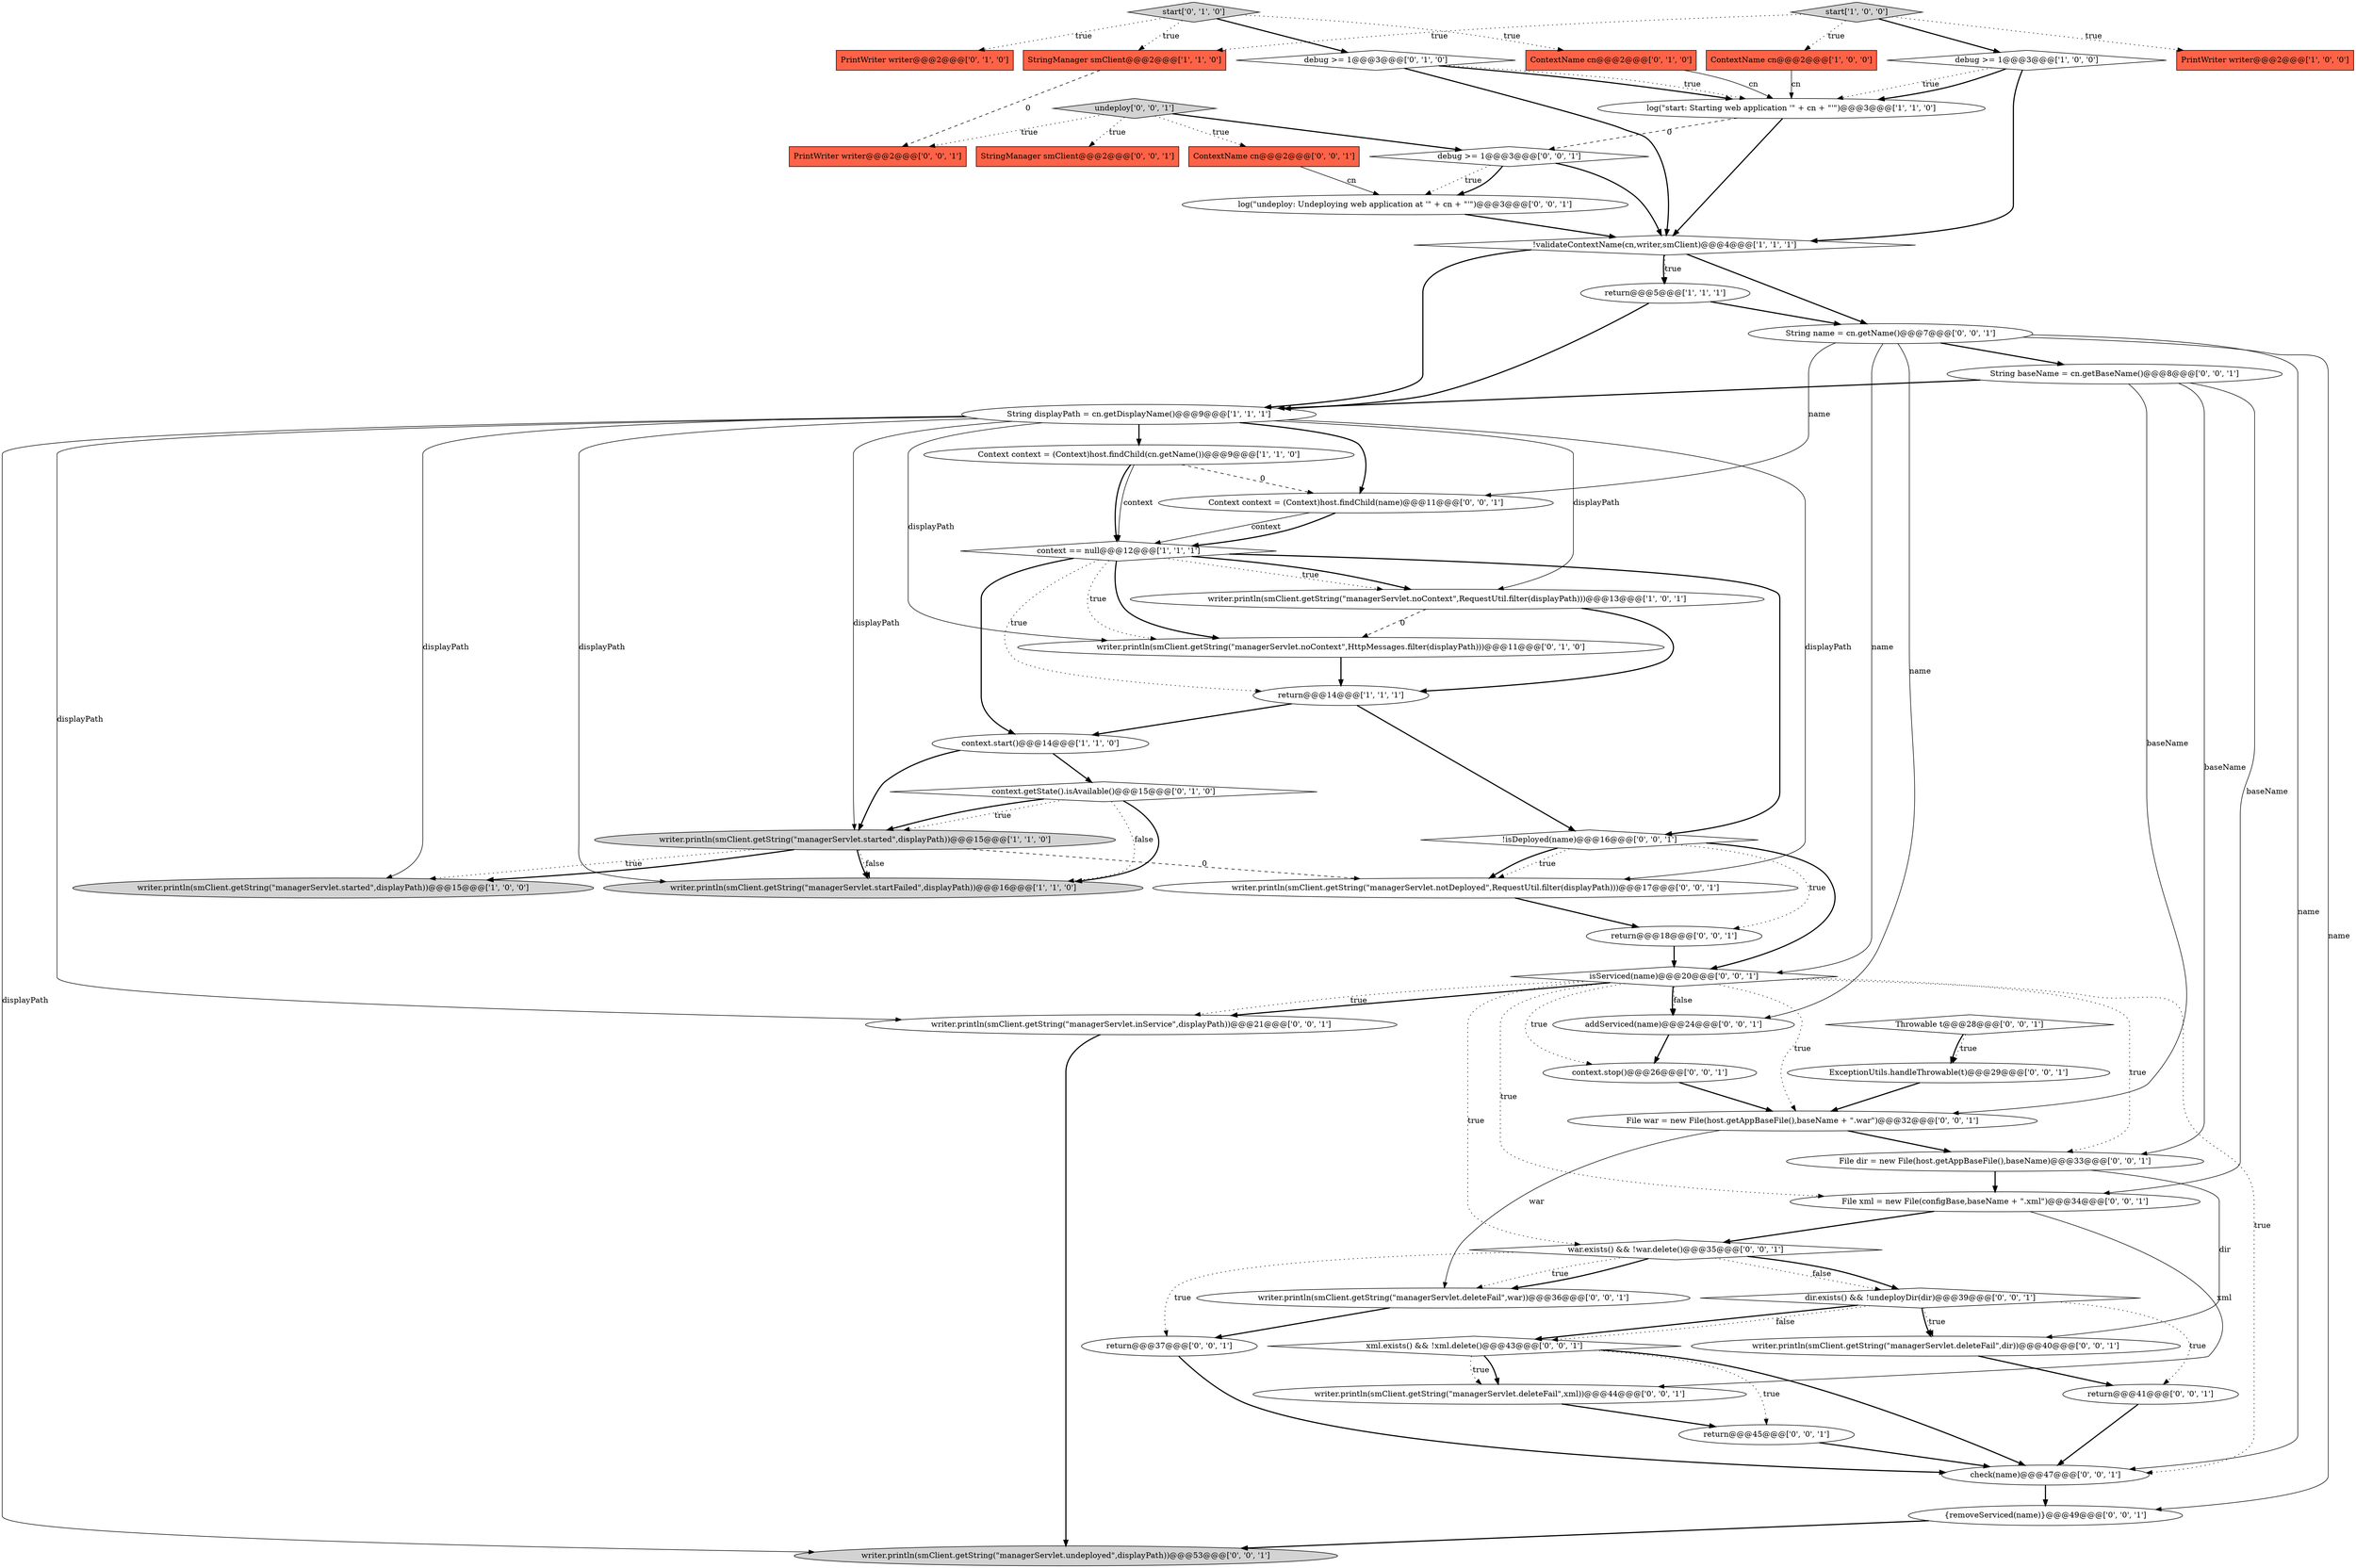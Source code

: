digraph {
53 [style = filled, label = "Context context = (Context)host.findChild(name)@@@11@@@['0', '0', '1']", fillcolor = white, shape = ellipse image = "AAA0AAABBB3BBB"];
30 [style = filled, label = "context.stop()@@@26@@@['0', '0', '1']", fillcolor = white, shape = ellipse image = "AAA0AAABBB3BBB"];
12 [style = filled, label = "String displayPath = cn.getDisplayName()@@@9@@@['1', '1', '1']", fillcolor = white, shape = ellipse image = "AAA0AAABBB1BBB"];
14 [style = filled, label = "log(\"start: Starting web application '\" + cn + \"'\")@@@3@@@['1', '1', '0']", fillcolor = white, shape = ellipse image = "AAA0AAABBB1BBB"];
0 [style = filled, label = "context.start()@@@14@@@['1', '1', '0']", fillcolor = white, shape = ellipse image = "AAA0AAABBB1BBB"];
41 [style = filled, label = "return@@@37@@@['0', '0', '1']", fillcolor = white, shape = ellipse image = "AAA0AAABBB3BBB"];
26 [style = filled, label = "File war = new File(host.getAppBaseFile(),baseName + \".war\")@@@32@@@['0', '0', '1']", fillcolor = white, shape = ellipse image = "AAA0AAABBB3BBB"];
6 [style = filled, label = "writer.println(smClient.getString(\"managerServlet.noContext\",RequestUtil.filter(displayPath)))@@@13@@@['1', '0', '1']", fillcolor = white, shape = ellipse image = "AAA0AAABBB1BBB"];
5 [style = filled, label = "Context context = (Context)host.findChild(cn.getName())@@@9@@@['1', '1', '0']", fillcolor = white, shape = ellipse image = "AAA0AAABBB1BBB"];
19 [style = filled, label = "context.getState().isAvailable()@@@15@@@['0', '1', '0']", fillcolor = white, shape = diamond image = "AAA0AAABBB2BBB"];
48 [style = filled, label = "return@@@18@@@['0', '0', '1']", fillcolor = white, shape = ellipse image = "AAA0AAABBB3BBB"];
38 [style = filled, label = "writer.println(smClient.getString(\"managerServlet.inService\",displayPath))@@@21@@@['0', '0', '1']", fillcolor = white, shape = ellipse image = "AAA0AAABBB3BBB"];
10 [style = filled, label = "return@@@5@@@['1', '1', '1']", fillcolor = white, shape = ellipse image = "AAA0AAABBB1BBB"];
42 [style = filled, label = "{removeServiced(name)}@@@49@@@['0', '0', '1']", fillcolor = white, shape = ellipse image = "AAA0AAABBB3BBB"];
46 [style = filled, label = "writer.println(smClient.getString(\"managerServlet.deleteFail\",dir))@@@40@@@['0', '0', '1']", fillcolor = white, shape = ellipse image = "AAA0AAABBB3BBB"];
17 [style = filled, label = "start['0', '1', '0']", fillcolor = lightgray, shape = diamond image = "AAA0AAABBB2BBB"];
11 [style = filled, label = "writer.println(smClient.getString(\"managerServlet.started\",displayPath))@@@15@@@['1', '1', '0']", fillcolor = lightgray, shape = ellipse image = "AAA0AAABBB1BBB"];
45 [style = filled, label = "writer.println(smClient.getString(\"managerServlet.deleteFail\",xml))@@@44@@@['0', '0', '1']", fillcolor = white, shape = ellipse image = "AAA0AAABBB3BBB"];
7 [style = filled, label = "PrintWriter writer@@@2@@@['1', '0', '0']", fillcolor = tomato, shape = box image = "AAA0AAABBB1BBB"];
47 [style = filled, label = "StringManager smClient@@@2@@@['0', '0', '1']", fillcolor = tomato, shape = box image = "AAA0AAABBB3BBB"];
54 [style = filled, label = "undeploy['0', '0', '1']", fillcolor = lightgray, shape = diamond image = "AAA0AAABBB3BBB"];
3 [style = filled, label = "return@@@14@@@['1', '1', '1']", fillcolor = white, shape = ellipse image = "AAA0AAABBB1BBB"];
18 [style = filled, label = "writer.println(smClient.getString(\"managerServlet.noContext\",HttpMessages.filter(displayPath)))@@@11@@@['0', '1', '0']", fillcolor = white, shape = ellipse image = "AAA1AAABBB2BBB"];
36 [style = filled, label = "String baseName = cn.getBaseName()@@@8@@@['0', '0', '1']", fillcolor = white, shape = ellipse image = "AAA0AAABBB3BBB"];
27 [style = filled, label = "war.exists() && !war.delete()@@@35@@@['0', '0', '1']", fillcolor = white, shape = diamond image = "AAA0AAABBB3BBB"];
28 [style = filled, label = "String name = cn.getName()@@@7@@@['0', '0', '1']", fillcolor = white, shape = ellipse image = "AAA0AAABBB3BBB"];
51 [style = filled, label = "writer.println(smClient.getString(\"managerServlet.undeployed\",displayPath))@@@53@@@['0', '0', '1']", fillcolor = lightgray, shape = ellipse image = "AAA0AAABBB3BBB"];
33 [style = filled, label = "xml.exists() && !xml.delete()@@@43@@@['0', '0', '1']", fillcolor = white, shape = diamond image = "AAA0AAABBB3BBB"];
25 [style = filled, label = "!isDeployed(name)@@@16@@@['0', '0', '1']", fillcolor = white, shape = diamond image = "AAA0AAABBB3BBB"];
13 [style = filled, label = "StringManager smClient@@@2@@@['1', '1', '0']", fillcolor = tomato, shape = box image = "AAA0AAABBB1BBB"];
29 [style = filled, label = "log(\"undeploy: Undeploying web application at '\" + cn + \"'\")@@@3@@@['0', '0', '1']", fillcolor = white, shape = ellipse image = "AAA0AAABBB3BBB"];
52 [style = filled, label = "return@@@45@@@['0', '0', '1']", fillcolor = white, shape = ellipse image = "AAA0AAABBB3BBB"];
39 [style = filled, label = "ExceptionUtils.handleThrowable(t)@@@29@@@['0', '0', '1']", fillcolor = white, shape = ellipse image = "AAA0AAABBB3BBB"];
2 [style = filled, label = "ContextName cn@@@2@@@['1', '0', '0']", fillcolor = tomato, shape = box image = "AAA0AAABBB1BBB"];
35 [style = filled, label = "ContextName cn@@@2@@@['0', '0', '1']", fillcolor = tomato, shape = box image = "AAA0AAABBB3BBB"];
37 [style = filled, label = "return@@@41@@@['0', '0', '1']", fillcolor = white, shape = ellipse image = "AAA0AAABBB3BBB"];
4 [style = filled, label = "debug >= 1@@@3@@@['1', '0', '0']", fillcolor = white, shape = diamond image = "AAA0AAABBB1BBB"];
50 [style = filled, label = "dir.exists() && !undeployDir(dir)@@@39@@@['0', '0', '1']", fillcolor = white, shape = diamond image = "AAA0AAABBB3BBB"];
20 [style = filled, label = "PrintWriter writer@@@2@@@['0', '1', '0']", fillcolor = tomato, shape = box image = "AAA0AAABBB2BBB"];
21 [style = filled, label = "ContextName cn@@@2@@@['0', '1', '0']", fillcolor = tomato, shape = box image = "AAA0AAABBB2BBB"];
32 [style = filled, label = "debug >= 1@@@3@@@['0', '0', '1']", fillcolor = white, shape = diamond image = "AAA0AAABBB3BBB"];
34 [style = filled, label = "writer.println(smClient.getString(\"managerServlet.deleteFail\",war))@@@36@@@['0', '0', '1']", fillcolor = white, shape = ellipse image = "AAA0AAABBB3BBB"];
44 [style = filled, label = "addServiced(name)@@@24@@@['0', '0', '1']", fillcolor = white, shape = ellipse image = "AAA0AAABBB3BBB"];
55 [style = filled, label = "PrintWriter writer@@@2@@@['0', '0', '1']", fillcolor = tomato, shape = box image = "AAA0AAABBB3BBB"];
16 [style = filled, label = "context == null@@@12@@@['1', '1', '1']", fillcolor = white, shape = diamond image = "AAA0AAABBB1BBB"];
49 [style = filled, label = "isServiced(name)@@@20@@@['0', '0', '1']", fillcolor = white, shape = diamond image = "AAA0AAABBB3BBB"];
1 [style = filled, label = "start['1', '0', '0']", fillcolor = lightgray, shape = diamond image = "AAA0AAABBB1BBB"];
15 [style = filled, label = "writer.println(smClient.getString(\"managerServlet.startFailed\",displayPath))@@@16@@@['1', '1', '0']", fillcolor = lightgray, shape = ellipse image = "AAA0AAABBB1BBB"];
31 [style = filled, label = "writer.println(smClient.getString(\"managerServlet.notDeployed\",RequestUtil.filter(displayPath)))@@@17@@@['0', '0', '1']", fillcolor = white, shape = ellipse image = "AAA0AAABBB3BBB"];
43 [style = filled, label = "Throwable t@@@28@@@['0', '0', '1']", fillcolor = white, shape = diamond image = "AAA0AAABBB3BBB"];
9 [style = filled, label = "writer.println(smClient.getString(\"managerServlet.started\",displayPath))@@@15@@@['1', '0', '0']", fillcolor = lightgray, shape = ellipse image = "AAA0AAABBB1BBB"];
23 [style = filled, label = "File xml = new File(configBase,baseName + \".xml\")@@@34@@@['0', '0', '1']", fillcolor = white, shape = ellipse image = "AAA0AAABBB3BBB"];
24 [style = filled, label = "check(name)@@@47@@@['0', '0', '1']", fillcolor = white, shape = ellipse image = "AAA0AAABBB3BBB"];
40 [style = filled, label = "File dir = new File(host.getAppBaseFile(),baseName)@@@33@@@['0', '0', '1']", fillcolor = white, shape = ellipse image = "AAA0AAABBB3BBB"];
8 [style = filled, label = "!validateContextName(cn,writer,smClient)@@@4@@@['1', '1', '1']", fillcolor = white, shape = diamond image = "AAA0AAABBB1BBB"];
22 [style = filled, label = "debug >= 1@@@3@@@['0', '1', '0']", fillcolor = white, shape = diamond image = "AAA0AAABBB2BBB"];
27->41 [style = dotted, label="true"];
12->18 [style = solid, label="displayPath"];
29->8 [style = bold, label=""];
33->52 [style = dotted, label="true"];
16->18 [style = dotted, label="true"];
11->15 [style = dotted, label="false"];
16->0 [style = bold, label=""];
28->44 [style = solid, label="name"];
50->46 [style = bold, label=""];
4->8 [style = bold, label=""];
10->28 [style = bold, label=""];
28->49 [style = solid, label="name"];
43->39 [style = bold, label=""];
16->6 [style = dotted, label="true"];
2->14 [style = solid, label="cn"];
49->30 [style = dotted, label="true"];
19->11 [style = dotted, label="true"];
25->49 [style = bold, label=""];
46->37 [style = bold, label=""];
22->14 [style = bold, label=""];
17->20 [style = dotted, label="true"];
26->40 [style = bold, label=""];
44->30 [style = bold, label=""];
32->29 [style = dotted, label="true"];
14->8 [style = bold, label=""];
16->6 [style = bold, label=""];
3->25 [style = bold, label=""];
54->32 [style = bold, label=""];
23->45 [style = solid, label="xml"];
17->22 [style = bold, label=""];
27->34 [style = bold, label=""];
33->24 [style = bold, label=""];
28->24 [style = solid, label="name"];
28->42 [style = solid, label="name"];
16->3 [style = dotted, label="true"];
23->27 [style = bold, label=""];
30->26 [style = bold, label=""];
35->29 [style = solid, label="cn"];
6->18 [style = dashed, label="0"];
12->6 [style = solid, label="displayPath"];
41->24 [style = bold, label=""];
16->25 [style = bold, label=""];
53->16 [style = solid, label="context"];
1->7 [style = dotted, label="true"];
19->15 [style = dotted, label="false"];
17->13 [style = dotted, label="true"];
0->19 [style = bold, label=""];
50->33 [style = bold, label=""];
0->11 [style = bold, label=""];
5->16 [style = solid, label="context"];
21->14 [style = solid, label="cn"];
49->23 [style = dotted, label="true"];
19->11 [style = bold, label=""];
1->13 [style = dotted, label="true"];
5->53 [style = dashed, label="0"];
25->48 [style = dotted, label="true"];
1->4 [style = bold, label=""];
45->52 [style = bold, label=""];
28->53 [style = solid, label="name"];
1->2 [style = dotted, label="true"];
17->21 [style = dotted, label="true"];
50->46 [style = dotted, label="true"];
49->44 [style = bold, label=""];
36->12 [style = bold, label=""];
32->29 [style = bold, label=""];
50->33 [style = dotted, label="false"];
5->16 [style = bold, label=""];
8->10 [style = bold, label=""];
33->45 [style = bold, label=""];
38->51 [style = bold, label=""];
12->31 [style = solid, label="displayPath"];
8->10 [style = dotted, label="true"];
49->27 [style = dotted, label="true"];
37->24 [style = bold, label=""];
49->38 [style = bold, label=""];
50->37 [style = dotted, label="true"];
12->9 [style = solid, label="displayPath"];
40->23 [style = bold, label=""];
12->53 [style = bold, label=""];
36->40 [style = solid, label="baseName"];
12->15 [style = solid, label="displayPath"];
52->24 [style = bold, label=""];
24->42 [style = bold, label=""];
11->15 [style = bold, label=""];
54->35 [style = dotted, label="true"];
25->31 [style = dotted, label="true"];
36->23 [style = solid, label="baseName"];
14->32 [style = dashed, label="0"];
27->50 [style = dotted, label="false"];
32->8 [style = bold, label=""];
34->41 [style = bold, label=""];
6->3 [style = bold, label=""];
4->14 [style = dotted, label="true"];
12->11 [style = solid, label="displayPath"];
49->40 [style = dotted, label="true"];
25->31 [style = bold, label=""];
54->47 [style = dotted, label="true"];
49->24 [style = dotted, label="true"];
53->16 [style = bold, label=""];
54->55 [style = dotted, label="true"];
39->26 [style = bold, label=""];
18->3 [style = bold, label=""];
11->31 [style = dashed, label="0"];
11->9 [style = dotted, label="true"];
33->45 [style = dotted, label="true"];
42->51 [style = bold, label=""];
13->55 [style = dashed, label="0"];
48->49 [style = bold, label=""];
22->8 [style = bold, label=""];
8->12 [style = bold, label=""];
49->38 [style = dotted, label="true"];
16->18 [style = bold, label=""];
31->48 [style = bold, label=""];
27->34 [style = dotted, label="true"];
26->34 [style = solid, label="war"];
19->15 [style = bold, label=""];
11->9 [style = bold, label=""];
40->46 [style = solid, label="dir"];
10->12 [style = bold, label=""];
12->51 [style = solid, label="displayPath"];
12->5 [style = bold, label=""];
28->36 [style = bold, label=""];
22->14 [style = dotted, label="true"];
3->0 [style = bold, label=""];
49->44 [style = dotted, label="false"];
8->28 [style = bold, label=""];
43->39 [style = dotted, label="true"];
36->26 [style = solid, label="baseName"];
4->14 [style = bold, label=""];
49->26 [style = dotted, label="true"];
12->38 [style = solid, label="displayPath"];
27->50 [style = bold, label=""];
}
